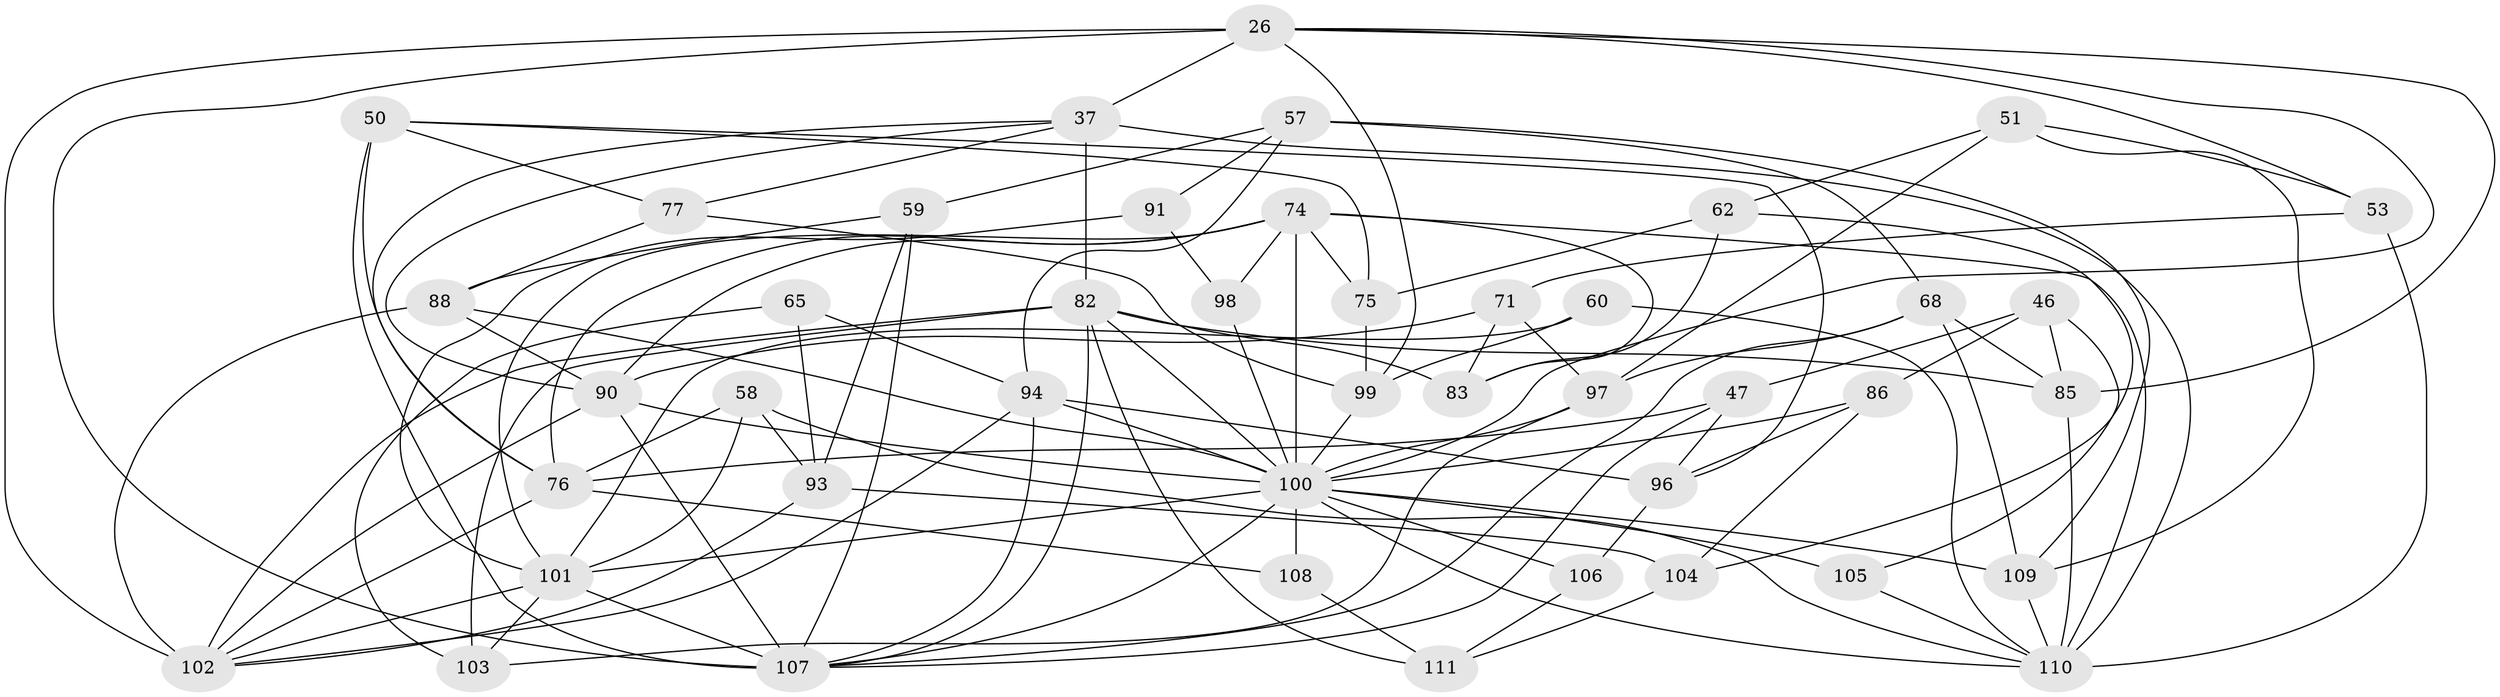 // original degree distribution, {4: 1.0}
// Generated by graph-tools (version 1.1) at 2025/02/03/04/25 22:02:13]
// undirected, 44 vertices, 116 edges
graph export_dot {
graph [start="1"]
  node [color=gray90,style=filled];
  26 [super="+20+23"];
  37 [super="+33"];
  46;
  47;
  50 [super="+39"];
  51;
  53;
  57 [super="+15"];
  58;
  59;
  60;
  62;
  65 [super="+11"];
  68 [super="+38"];
  71;
  74 [super="+8+54+64"];
  75;
  76 [super="+43"];
  77;
  82 [super="+3+12+79"];
  83 [super="+73"];
  85 [super="+55+67"];
  86;
  88 [super="+84"];
  90 [super="+72+19"];
  91;
  93 [super="+92"];
  94 [super="+5+28"];
  96 [super="+9"];
  97 [super="+2"];
  98 [super="+16"];
  99 [super="+1"];
  100 [super="+25+30+48+89+78+69"];
  101 [super="+13+95+29"];
  102 [super="+66"];
  103 [super="+14"];
  104;
  105;
  106 [super="+32"];
  107 [super="+24+80"];
  108;
  109 [super="+41"];
  110 [super="+81+87+35"];
  111;
  26 -- 53;
  26 -- 99;
  26 -- 102;
  26 -- 37 [weight=2];
  26 -- 85;
  26 -- 107;
  26 -- 100;
  37 -- 82 [weight=3];
  37 -- 90 [weight=2];
  37 -- 77;
  37 -- 110;
  37 -- 76;
  46 -- 105;
  46 -- 47;
  46 -- 86;
  46 -- 85;
  47 -- 96;
  47 -- 107;
  47 -- 76;
  50 -- 77;
  50 -- 107 [weight=2];
  50 -- 96;
  50 -- 75;
  50 -- 76;
  51 -- 109;
  51 -- 62;
  51 -- 53;
  51 -- 97;
  53 -- 71;
  53 -- 110;
  57 -- 68 [weight=2];
  57 -- 91;
  57 -- 59;
  57 -- 94;
  57 -- 109;
  58 -- 76;
  58 -- 93;
  58 -- 101;
  58 -- 110;
  59 -- 93;
  59 -- 107;
  59 -- 88;
  60 -- 99 [weight=2];
  60 -- 101;
  60 -- 110;
  62 -- 104;
  62 -- 83;
  62 -- 75;
  65 -- 93 [weight=2];
  65 -- 103 [weight=2];
  65 -- 94 [weight=2];
  68 -- 97;
  68 -- 85;
  68 -- 109;
  68 -- 107;
  71 -- 97;
  71 -- 90;
  71 -- 83;
  74 -- 83 [weight=3];
  74 -- 76 [weight=2];
  74 -- 75;
  74 -- 90;
  74 -- 98 [weight=2];
  74 -- 110 [weight=2];
  74 -- 101;
  74 -- 100 [weight=4];
  75 -- 99;
  76 -- 108;
  76 -- 102;
  77 -- 88;
  77 -- 99;
  82 -- 107 [weight=2];
  82 -- 103;
  82 -- 83;
  82 -- 85 [weight=3];
  82 -- 111;
  82 -- 102 [weight=2];
  82 -- 100;
  85 -- 110 [weight=2];
  86 -- 104;
  86 -- 96;
  86 -- 100;
  88 -- 90 [weight=2];
  88 -- 100 [weight=3];
  88 -- 102;
  90 -- 102 [weight=2];
  90 -- 107;
  90 -- 100;
  91 -- 98 [weight=2];
  91 -- 101;
  93 -- 104;
  93 -- 102;
  94 -- 96;
  94 -- 100 [weight=2];
  94 -- 107;
  94 -- 102;
  96 -- 106 [weight=2];
  97 -- 100;
  97 -- 103 [weight=2];
  98 -- 100 [weight=2];
  99 -- 100;
  100 -- 110;
  100 -- 106 [weight=3];
  100 -- 108 [weight=2];
  100 -- 101;
  100 -- 105 [weight=2];
  100 -- 107;
  100 -- 109;
  101 -- 103;
  101 -- 102;
  101 -- 107 [weight=3];
  104 -- 111;
  105 -- 110;
  106 -- 111;
  108 -- 111;
  109 -- 110 [weight=2];
}
